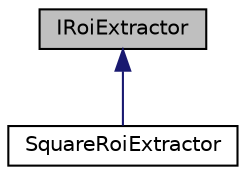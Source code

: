 digraph "IRoiExtractor"
{
  edge [fontname="Helvetica",fontsize="10",labelfontname="Helvetica",labelfontsize="10"];
  node [fontname="Helvetica",fontsize="10",shape=record];
  Node1 [label="IRoiExtractor",height=0.2,width=0.4,color="black", fillcolor="grey75", style="filled" fontcolor="black"];
  Node1 -> Node2 [dir="back",color="midnightblue",fontsize="10",style="solid",fontname="Helvetica"];
  Node2 [label="SquareRoiExtractor",height=0.2,width=0.4,color="black", fillcolor="white", style="filled",URL="$class_square_roi_extractor.html",tooltip="The SquareRoiExtractor class is an implementation of the IRoiExtractor, extracts square-shaped area f..."];
}

